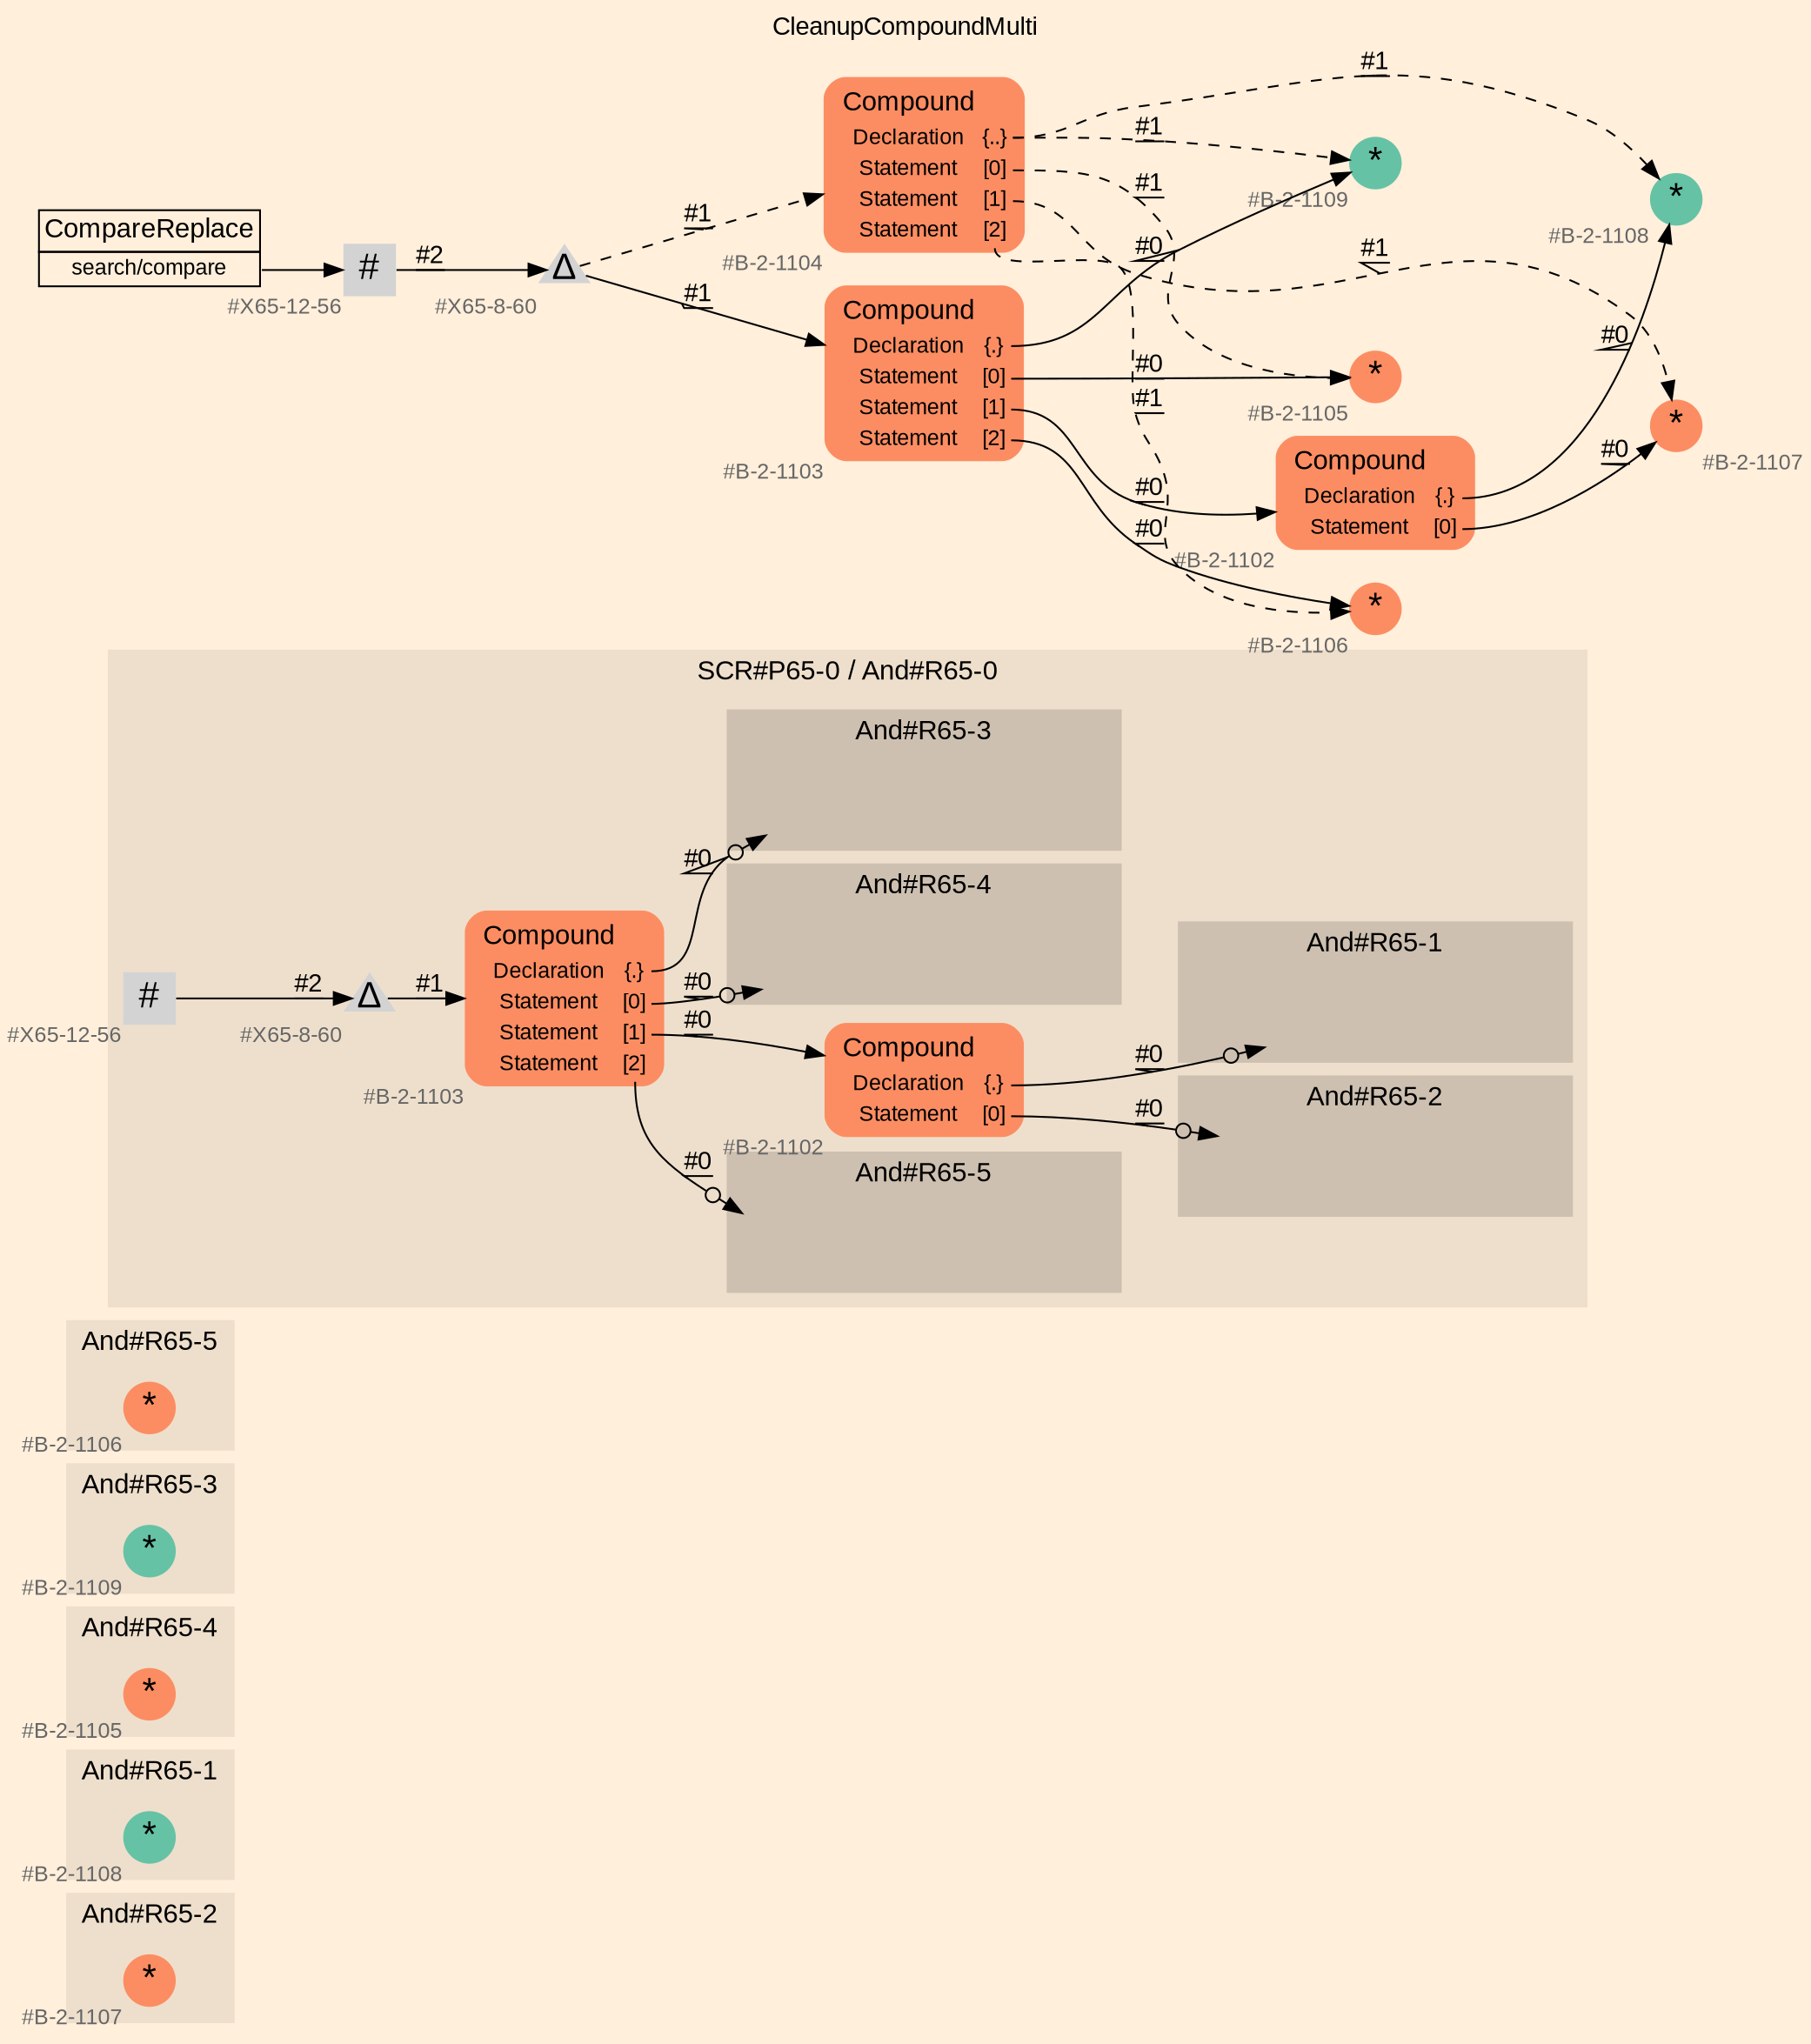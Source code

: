 digraph "CleanupCompoundMulti" {
label = "CleanupCompoundMulti"
labelloc = t
graph [
    rankdir = "LR"
    ranksep = 0.3
    bgcolor = antiquewhite1
    color = black
    fontcolor = black
    fontname = "Arial"
];
node [
    fontname = "Arial"
];
edge [
    fontname = "Arial"
];

// -------------------- figure And#R65-2 --------------------
// -------- region And#R65-2 ----------
subgraph "clusterAnd#R65-2" {
    label = "And#R65-2"
    style = "filled"
    color = antiquewhite2
    fontsize = "15"
    // -------- block And#R65-2/#B-2-1107 ----------
    "And#R65-2/#B-2-1107" [
        fillcolor = "/set28/2"
        xlabel = "#B-2-1107"
        fontsize = "12"
        fontcolor = grey40
        shape = "circle"
        label = <<FONT COLOR="black" POINT-SIZE="20">*</FONT>>
        style = "filled"
        penwidth = 0.0
        fixedsize = true
        width = 0.4
        height = 0.4
    ];
    
}


// -------------------- figure And#R65-1 --------------------
// -------- region And#R65-1 ----------
subgraph "clusterAnd#R65-1" {
    label = "And#R65-1"
    style = "filled"
    color = antiquewhite2
    fontsize = "15"
    // -------- block And#R65-1/#B-2-1108 ----------
    "And#R65-1/#B-2-1108" [
        fillcolor = "/set28/1"
        xlabel = "#B-2-1108"
        fontsize = "12"
        fontcolor = grey40
        shape = "circle"
        label = <<FONT COLOR="black" POINT-SIZE="20">*</FONT>>
        style = "filled"
        penwidth = 0.0
        fixedsize = true
        width = 0.4
        height = 0.4
    ];
    
}


// -------------------- figure And#R65-4 --------------------
// -------- region And#R65-4 ----------
subgraph "clusterAnd#R65-4" {
    label = "And#R65-4"
    style = "filled"
    color = antiquewhite2
    fontsize = "15"
    // -------- block And#R65-4/#B-2-1105 ----------
    "And#R65-4/#B-2-1105" [
        fillcolor = "/set28/2"
        xlabel = "#B-2-1105"
        fontsize = "12"
        fontcolor = grey40
        shape = "circle"
        label = <<FONT COLOR="black" POINT-SIZE="20">*</FONT>>
        style = "filled"
        penwidth = 0.0
        fixedsize = true
        width = 0.4
        height = 0.4
    ];
    
}


// -------------------- figure And#R65-3 --------------------
// -------- region And#R65-3 ----------
subgraph "clusterAnd#R65-3" {
    label = "And#R65-3"
    style = "filled"
    color = antiquewhite2
    fontsize = "15"
    // -------- block And#R65-3/#B-2-1109 ----------
    "And#R65-3/#B-2-1109" [
        fillcolor = "/set28/1"
        xlabel = "#B-2-1109"
        fontsize = "12"
        fontcolor = grey40
        shape = "circle"
        label = <<FONT COLOR="black" POINT-SIZE="20">*</FONT>>
        style = "filled"
        penwidth = 0.0
        fixedsize = true
        width = 0.4
        height = 0.4
    ];
    
}


// -------------------- figure And#R65-5 --------------------
// -------- region And#R65-5 ----------
subgraph "clusterAnd#R65-5" {
    label = "And#R65-5"
    style = "filled"
    color = antiquewhite2
    fontsize = "15"
    // -------- block And#R65-5/#B-2-1106 ----------
    "And#R65-5/#B-2-1106" [
        fillcolor = "/set28/2"
        xlabel = "#B-2-1106"
        fontsize = "12"
        fontcolor = grey40
        shape = "circle"
        label = <<FONT COLOR="black" POINT-SIZE="20">*</FONT>>
        style = "filled"
        penwidth = 0.0
        fixedsize = true
        width = 0.4
        height = 0.4
    ];
    
}


// -------------------- figure And#R65-0 --------------------
// -------- region And#R65-0 ----------
subgraph "clusterAnd#R65-0" {
    label = "SCR#P65-0 / And#R65-0"
    style = "filled"
    color = antiquewhite2
    fontsize = "15"
    // -------- block And#R65-0/#B-2-1102 ----------
    "And#R65-0/#B-2-1102" [
        fillcolor = "/set28/2"
        xlabel = "#B-2-1102"
        fontsize = "12"
        fontcolor = grey40
        shape = "plaintext"
        label = <<TABLE BORDER="0" CELLBORDER="0" CELLSPACING="0">
         <TR><TD><FONT COLOR="black" POINT-SIZE="15">Compound</FONT></TD></TR>
         <TR><TD><FONT COLOR="black" POINT-SIZE="12">Declaration</FONT></TD><TD PORT="port0"><FONT COLOR="black" POINT-SIZE="12">{.}</FONT></TD></TR>
         <TR><TD><FONT COLOR="black" POINT-SIZE="12">Statement</FONT></TD><TD PORT="port1"><FONT COLOR="black" POINT-SIZE="12">[0]</FONT></TD></TR>
        </TABLE>>
        style = "rounded,filled"
    ];
    
    // -------- block And#R65-0/#B-2-1103 ----------
    "And#R65-0/#B-2-1103" [
        fillcolor = "/set28/2"
        xlabel = "#B-2-1103"
        fontsize = "12"
        fontcolor = grey40
        shape = "plaintext"
        label = <<TABLE BORDER="0" CELLBORDER="0" CELLSPACING="0">
         <TR><TD><FONT COLOR="black" POINT-SIZE="15">Compound</FONT></TD></TR>
         <TR><TD><FONT COLOR="black" POINT-SIZE="12">Declaration</FONT></TD><TD PORT="port0"><FONT COLOR="black" POINT-SIZE="12">{.}</FONT></TD></TR>
         <TR><TD><FONT COLOR="black" POINT-SIZE="12">Statement</FONT></TD><TD PORT="port1"><FONT COLOR="black" POINT-SIZE="12">[0]</FONT></TD></TR>
         <TR><TD><FONT COLOR="black" POINT-SIZE="12">Statement</FONT></TD><TD PORT="port2"><FONT COLOR="black" POINT-SIZE="12">[1]</FONT></TD></TR>
         <TR><TD><FONT COLOR="black" POINT-SIZE="12">Statement</FONT></TD><TD PORT="port3"><FONT COLOR="black" POINT-SIZE="12">[2]</FONT></TD></TR>
        </TABLE>>
        style = "rounded,filled"
    ];
    
    // -------- block And#R65-0/#X65-12-56 ----------
    "And#R65-0/#X65-12-56" [
        xlabel = "#X65-12-56"
        fontsize = "12"
        fontcolor = grey40
        shape = "square"
        label = <<FONT COLOR="black" POINT-SIZE="20">#</FONT>>
        style = "filled"
        penwidth = 0.0
        fixedsize = true
        width = 0.4
        height = 0.4
    ];
    
    // -------- block And#R65-0/#X65-8-60 ----------
    "And#R65-0/#X65-8-60" [
        xlabel = "#X65-8-60"
        fontsize = "12"
        fontcolor = grey40
        shape = "triangle"
        label = <<FONT COLOR="black" POINT-SIZE="20">Δ</FONT>>
        style = "filled"
        penwidth = 0.0
        fixedsize = true
        width = 0.4
        height = 0.4
    ];
    
    // -------- region And#R65-0/And#R65-1 ----------
    subgraph "clusterAnd#R65-0/And#R65-1" {
        label = "And#R65-1"
        style = "filled"
        color = antiquewhite3
        fontsize = "15"
        // -------- block And#R65-0/And#R65-1/#B-2-1108 ----------
        "And#R65-0/And#R65-1/#B-2-1108" [
            fillcolor = "/set28/1"
            xlabel = "#B-2-1108"
            fontsize = "12"
            fontcolor = grey40
            shape = "none"
            style = "invisible"
        ];
        
    }
    
    // -------- region And#R65-0/And#R65-2 ----------
    subgraph "clusterAnd#R65-0/And#R65-2" {
        label = "And#R65-2"
        style = "filled"
        color = antiquewhite3
        fontsize = "15"
        // -------- block And#R65-0/And#R65-2/#B-2-1107 ----------
        "And#R65-0/And#R65-2/#B-2-1107" [
            fillcolor = "/set28/2"
            xlabel = "#B-2-1107"
            fontsize = "12"
            fontcolor = grey40
            shape = "none"
            style = "invisible"
        ];
        
    }
    
    // -------- region And#R65-0/And#R65-3 ----------
    subgraph "clusterAnd#R65-0/And#R65-3" {
        label = "And#R65-3"
        style = "filled"
        color = antiquewhite3
        fontsize = "15"
        // -------- block And#R65-0/And#R65-3/#B-2-1109 ----------
        "And#R65-0/And#R65-3/#B-2-1109" [
            fillcolor = "/set28/1"
            xlabel = "#B-2-1109"
            fontsize = "12"
            fontcolor = grey40
            shape = "none"
            style = "invisible"
        ];
        
    }
    
    // -------- region And#R65-0/And#R65-4 ----------
    subgraph "clusterAnd#R65-0/And#R65-4" {
        label = "And#R65-4"
        style = "filled"
        color = antiquewhite3
        fontsize = "15"
        // -------- block And#R65-0/And#R65-4/#B-2-1105 ----------
        "And#R65-0/And#R65-4/#B-2-1105" [
            fillcolor = "/set28/2"
            xlabel = "#B-2-1105"
            fontsize = "12"
            fontcolor = grey40
            shape = "none"
            style = "invisible"
        ];
        
    }
    
    // -------- region And#R65-0/And#R65-5 ----------
    subgraph "clusterAnd#R65-0/And#R65-5" {
        label = "And#R65-5"
        style = "filled"
        color = antiquewhite3
        fontsize = "15"
        // -------- block And#R65-0/And#R65-5/#B-2-1106 ----------
        "And#R65-0/And#R65-5/#B-2-1106" [
            fillcolor = "/set28/2"
            xlabel = "#B-2-1106"
            fontsize = "12"
            fontcolor = grey40
            shape = "none"
            style = "invisible"
        ];
        
    }
    
}

"And#R65-0/#B-2-1102":port0 -> "And#R65-0/And#R65-1/#B-2-1108" [
    arrowhead="normalnoneodot"
    label = "#0"
    decorate = true
    color = black
    fontcolor = black
];

"And#R65-0/#B-2-1102":port1 -> "And#R65-0/And#R65-2/#B-2-1107" [
    arrowhead="normalnoneodot"
    label = "#0"
    decorate = true
    color = black
    fontcolor = black
];

"And#R65-0/#B-2-1103":port0 -> "And#R65-0/And#R65-3/#B-2-1109" [
    arrowhead="normalnoneodot"
    label = "#0"
    decorate = true
    color = black
    fontcolor = black
];

"And#R65-0/#B-2-1103":port1 -> "And#R65-0/And#R65-4/#B-2-1105" [
    arrowhead="normalnoneodot"
    label = "#0"
    decorate = true
    color = black
    fontcolor = black
];

"And#R65-0/#B-2-1103":port2 -> "And#R65-0/#B-2-1102" [
    label = "#0"
    decorate = true
    color = black
    fontcolor = black
];

"And#R65-0/#B-2-1103":port3 -> "And#R65-0/And#R65-5/#B-2-1106" [
    arrowhead="normalnoneodot"
    label = "#0"
    decorate = true
    color = black
    fontcolor = black
];

"And#R65-0/#X65-12-56" -> "And#R65-0/#X65-8-60" [
    label = "#2"
    decorate = true
    color = black
    fontcolor = black
];

"And#R65-0/#X65-8-60" -> "And#R65-0/#B-2-1103" [
    label = "#1"
    decorate = true
    color = black
    fontcolor = black
];


// -------------------- transformation figure --------------------
// -------- block CR#X65-10-65 ----------
"CR#X65-10-65" [
    fillcolor = antiquewhite1
    fontsize = "12"
    fontcolor = grey40
    shape = "plaintext"
    label = <<TABLE BORDER="0" CELLBORDER="1" CELLSPACING="0">
     <TR><TD><FONT COLOR="black" POINT-SIZE="15">CompareReplace</FONT></TD></TR>
     <TR><TD PORT="port0"><FONT COLOR="black" POINT-SIZE="12">search/compare</FONT></TD></TR>
    </TABLE>>
    style = "filled"
    color = black
];

// -------- block #X65-12-56 ----------
"#X65-12-56" [
    xlabel = "#X65-12-56"
    fontsize = "12"
    fontcolor = grey40
    shape = "square"
    label = <<FONT COLOR="black" POINT-SIZE="20">#</FONT>>
    style = "filled"
    penwidth = 0.0
    fixedsize = true
    width = 0.4
    height = 0.4
];

// -------- block #X65-8-60 ----------
"#X65-8-60" [
    xlabel = "#X65-8-60"
    fontsize = "12"
    fontcolor = grey40
    shape = "triangle"
    label = <<FONT COLOR="black" POINT-SIZE="20">Δ</FONT>>
    style = "filled"
    penwidth = 0.0
    fixedsize = true
    width = 0.4
    height = 0.4
];

// -------- block #B-2-1103 ----------
"#B-2-1103" [
    fillcolor = "/set28/2"
    xlabel = "#B-2-1103"
    fontsize = "12"
    fontcolor = grey40
    shape = "plaintext"
    label = <<TABLE BORDER="0" CELLBORDER="0" CELLSPACING="0">
     <TR><TD><FONT COLOR="black" POINT-SIZE="15">Compound</FONT></TD></TR>
     <TR><TD><FONT COLOR="black" POINT-SIZE="12">Declaration</FONT></TD><TD PORT="port0"><FONT COLOR="black" POINT-SIZE="12">{.}</FONT></TD></TR>
     <TR><TD><FONT COLOR="black" POINT-SIZE="12">Statement</FONT></TD><TD PORT="port1"><FONT COLOR="black" POINT-SIZE="12">[0]</FONT></TD></TR>
     <TR><TD><FONT COLOR="black" POINT-SIZE="12">Statement</FONT></TD><TD PORT="port2"><FONT COLOR="black" POINT-SIZE="12">[1]</FONT></TD></TR>
     <TR><TD><FONT COLOR="black" POINT-SIZE="12">Statement</FONT></TD><TD PORT="port3"><FONT COLOR="black" POINT-SIZE="12">[2]</FONT></TD></TR>
    </TABLE>>
    style = "rounded,filled"
];

// -------- block #B-2-1109 ----------
"#B-2-1109" [
    fillcolor = "/set28/1"
    xlabel = "#B-2-1109"
    fontsize = "12"
    fontcolor = grey40
    shape = "circle"
    label = <<FONT COLOR="black" POINT-SIZE="20">*</FONT>>
    style = "filled"
    penwidth = 0.0
    fixedsize = true
    width = 0.4
    height = 0.4
];

// -------- block #B-2-1105 ----------
"#B-2-1105" [
    fillcolor = "/set28/2"
    xlabel = "#B-2-1105"
    fontsize = "12"
    fontcolor = grey40
    shape = "circle"
    label = <<FONT COLOR="black" POINT-SIZE="20">*</FONT>>
    style = "filled"
    penwidth = 0.0
    fixedsize = true
    width = 0.4
    height = 0.4
];

// -------- block #B-2-1102 ----------
"#B-2-1102" [
    fillcolor = "/set28/2"
    xlabel = "#B-2-1102"
    fontsize = "12"
    fontcolor = grey40
    shape = "plaintext"
    label = <<TABLE BORDER="0" CELLBORDER="0" CELLSPACING="0">
     <TR><TD><FONT COLOR="black" POINT-SIZE="15">Compound</FONT></TD></TR>
     <TR><TD><FONT COLOR="black" POINT-SIZE="12">Declaration</FONT></TD><TD PORT="port0"><FONT COLOR="black" POINT-SIZE="12">{.}</FONT></TD></TR>
     <TR><TD><FONT COLOR="black" POINT-SIZE="12">Statement</FONT></TD><TD PORT="port1"><FONT COLOR="black" POINT-SIZE="12">[0]</FONT></TD></TR>
    </TABLE>>
    style = "rounded,filled"
];

// -------- block #B-2-1108 ----------
"#B-2-1108" [
    fillcolor = "/set28/1"
    xlabel = "#B-2-1108"
    fontsize = "12"
    fontcolor = grey40
    shape = "circle"
    label = <<FONT COLOR="black" POINT-SIZE="20">*</FONT>>
    style = "filled"
    penwidth = 0.0
    fixedsize = true
    width = 0.4
    height = 0.4
];

// -------- block #B-2-1107 ----------
"#B-2-1107" [
    fillcolor = "/set28/2"
    xlabel = "#B-2-1107"
    fontsize = "12"
    fontcolor = grey40
    shape = "circle"
    label = <<FONT COLOR="black" POINT-SIZE="20">*</FONT>>
    style = "filled"
    penwidth = 0.0
    fixedsize = true
    width = 0.4
    height = 0.4
];

// -------- block #B-2-1106 ----------
"#B-2-1106" [
    fillcolor = "/set28/2"
    xlabel = "#B-2-1106"
    fontsize = "12"
    fontcolor = grey40
    shape = "circle"
    label = <<FONT COLOR="black" POINT-SIZE="20">*</FONT>>
    style = "filled"
    penwidth = 0.0
    fixedsize = true
    width = 0.4
    height = 0.4
];

// -------- block #B-2-1104 ----------
"#B-2-1104" [
    fillcolor = "/set28/2"
    xlabel = "#B-2-1104"
    fontsize = "12"
    fontcolor = grey40
    shape = "plaintext"
    label = <<TABLE BORDER="0" CELLBORDER="0" CELLSPACING="0">
     <TR><TD><FONT COLOR="black" POINT-SIZE="15">Compound</FONT></TD></TR>
     <TR><TD><FONT COLOR="black" POINT-SIZE="12">Declaration</FONT></TD><TD PORT="port0"><FONT COLOR="black" POINT-SIZE="12">{..}</FONT></TD></TR>
     <TR><TD><FONT COLOR="black" POINT-SIZE="12">Statement</FONT></TD><TD PORT="port1"><FONT COLOR="black" POINT-SIZE="12">[0]</FONT></TD></TR>
     <TR><TD><FONT COLOR="black" POINT-SIZE="12">Statement</FONT></TD><TD PORT="port2"><FONT COLOR="black" POINT-SIZE="12">[1]</FONT></TD></TR>
     <TR><TD><FONT COLOR="black" POINT-SIZE="12">Statement</FONT></TD><TD PORT="port3"><FONT COLOR="black" POINT-SIZE="12">[2]</FONT></TD></TR>
    </TABLE>>
    style = "rounded,filled"
];

"CR#X65-10-65":port0 -> "#X65-12-56" [
    label = ""
    decorate = true
    color = black
    fontcolor = black
];

"#X65-12-56" -> "#X65-8-60" [
    label = "#2"
    decorate = true
    color = black
    fontcolor = black
];

"#X65-8-60" -> "#B-2-1103" [
    label = "#1"
    decorate = true
    color = black
    fontcolor = black
];

"#X65-8-60" -> "#B-2-1104" [
    style="dashed"
    label = "#1"
    decorate = true
    color = black
    fontcolor = black
];

"#B-2-1103":port0 -> "#B-2-1109" [
    label = "#0"
    decorate = true
    color = black
    fontcolor = black
];

"#B-2-1103":port1 -> "#B-2-1105" [
    label = "#0"
    decorate = true
    color = black
    fontcolor = black
];

"#B-2-1103":port2 -> "#B-2-1102" [
    label = "#0"
    decorate = true
    color = black
    fontcolor = black
];

"#B-2-1103":port3 -> "#B-2-1106" [
    label = "#0"
    decorate = true
    color = black
    fontcolor = black
];

"#B-2-1102":port0 -> "#B-2-1108" [
    label = "#0"
    decorate = true
    color = black
    fontcolor = black
];

"#B-2-1102":port1 -> "#B-2-1107" [
    label = "#0"
    decorate = true
    color = black
    fontcolor = black
];

"#B-2-1104":port0 -> "#B-2-1108" [
    style="dashed"
    label = "#1"
    decorate = true
    color = black
    fontcolor = black
];

"#B-2-1104":port0 -> "#B-2-1109" [
    style="dashed"
    label = "#1"
    decorate = true
    color = black
    fontcolor = black
];

"#B-2-1104":port1 -> "#B-2-1105" [
    style="dashed"
    label = "#1"
    decorate = true
    color = black
    fontcolor = black
];

"#B-2-1104":port2 -> "#B-2-1107" [
    style="dashed"
    label = "#1"
    decorate = true
    color = black
    fontcolor = black
];

"#B-2-1104":port3 -> "#B-2-1106" [
    style="dashed"
    label = "#1"
    decorate = true
    color = black
    fontcolor = black
];


}
